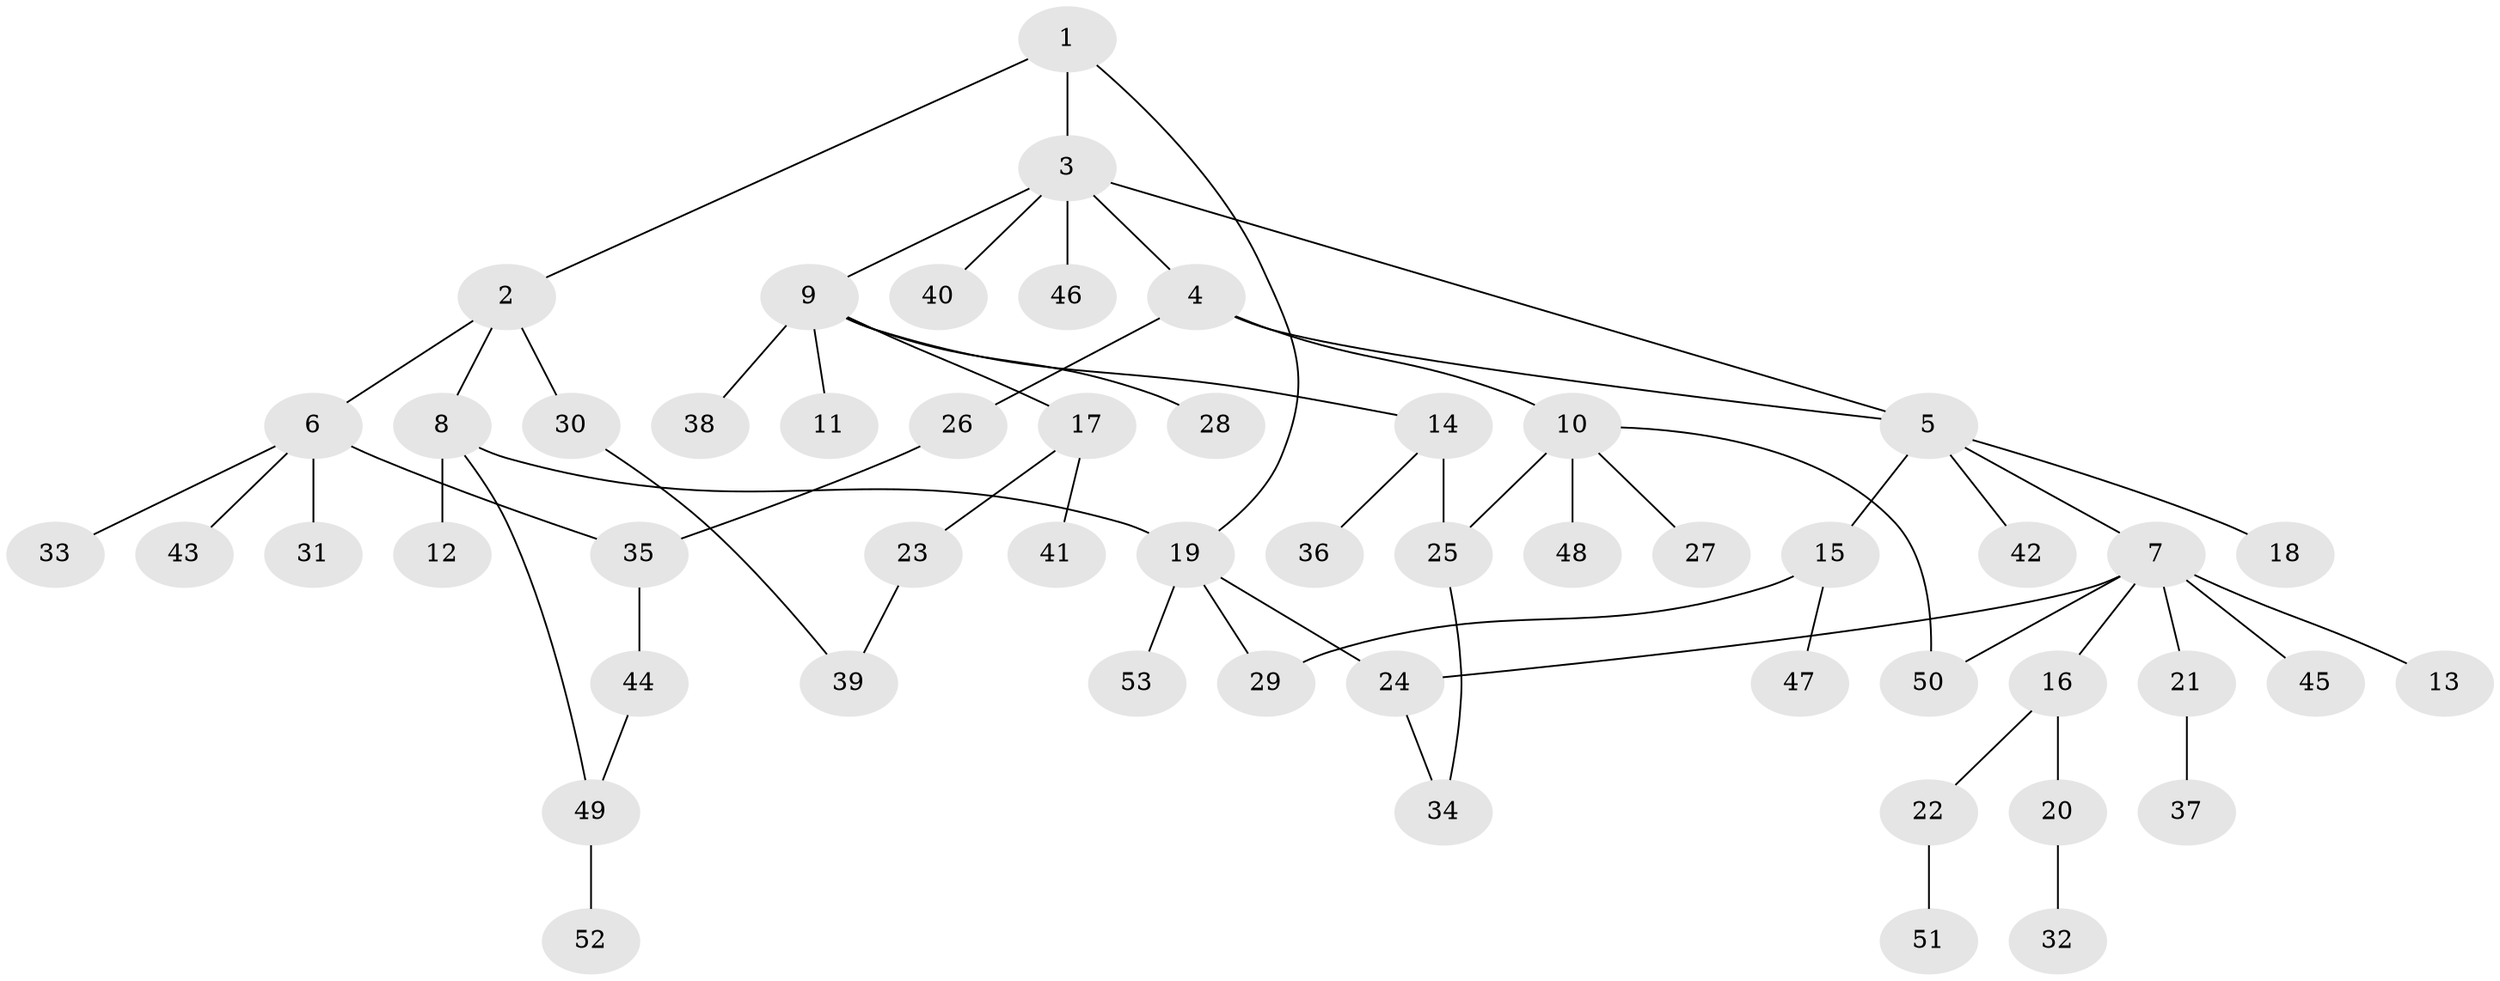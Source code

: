 // coarse degree distribution, {15: 0.038461538461538464, 4: 0.07692307692307693, 5: 0.038461538461538464, 1: 0.5769230769230769, 3: 0.11538461538461539, 2: 0.15384615384615385}
// Generated by graph-tools (version 1.1) at 2025/16/03/04/25 18:16:52]
// undirected, 53 vertices, 62 edges
graph export_dot {
graph [start="1"]
  node [color=gray90,style=filled];
  1;
  2;
  3;
  4;
  5;
  6;
  7;
  8;
  9;
  10;
  11;
  12;
  13;
  14;
  15;
  16;
  17;
  18;
  19;
  20;
  21;
  22;
  23;
  24;
  25;
  26;
  27;
  28;
  29;
  30;
  31;
  32;
  33;
  34;
  35;
  36;
  37;
  38;
  39;
  40;
  41;
  42;
  43;
  44;
  45;
  46;
  47;
  48;
  49;
  50;
  51;
  52;
  53;
  1 -- 2;
  1 -- 3;
  1 -- 19;
  2 -- 6;
  2 -- 8;
  2 -- 30;
  3 -- 4;
  3 -- 9;
  3 -- 40;
  3 -- 46;
  3 -- 5;
  4 -- 5;
  4 -- 10;
  4 -- 26;
  5 -- 7;
  5 -- 15;
  5 -- 18;
  5 -- 42;
  6 -- 31;
  6 -- 33;
  6 -- 35;
  6 -- 43;
  7 -- 13;
  7 -- 16;
  7 -- 21;
  7 -- 45;
  7 -- 50;
  7 -- 24;
  8 -- 12;
  8 -- 19;
  8 -- 49;
  9 -- 11;
  9 -- 14;
  9 -- 17;
  9 -- 28;
  9 -- 38;
  10 -- 25;
  10 -- 27;
  10 -- 48;
  10 -- 50;
  14 -- 36;
  14 -- 25;
  15 -- 47;
  15 -- 29;
  16 -- 20;
  16 -- 22;
  17 -- 23;
  17 -- 41;
  19 -- 24;
  19 -- 29;
  19 -- 53;
  20 -- 32;
  21 -- 37;
  22 -- 51;
  23 -- 39;
  24 -- 34;
  25 -- 34;
  26 -- 35;
  30 -- 39;
  35 -- 44;
  44 -- 49;
  49 -- 52;
}

